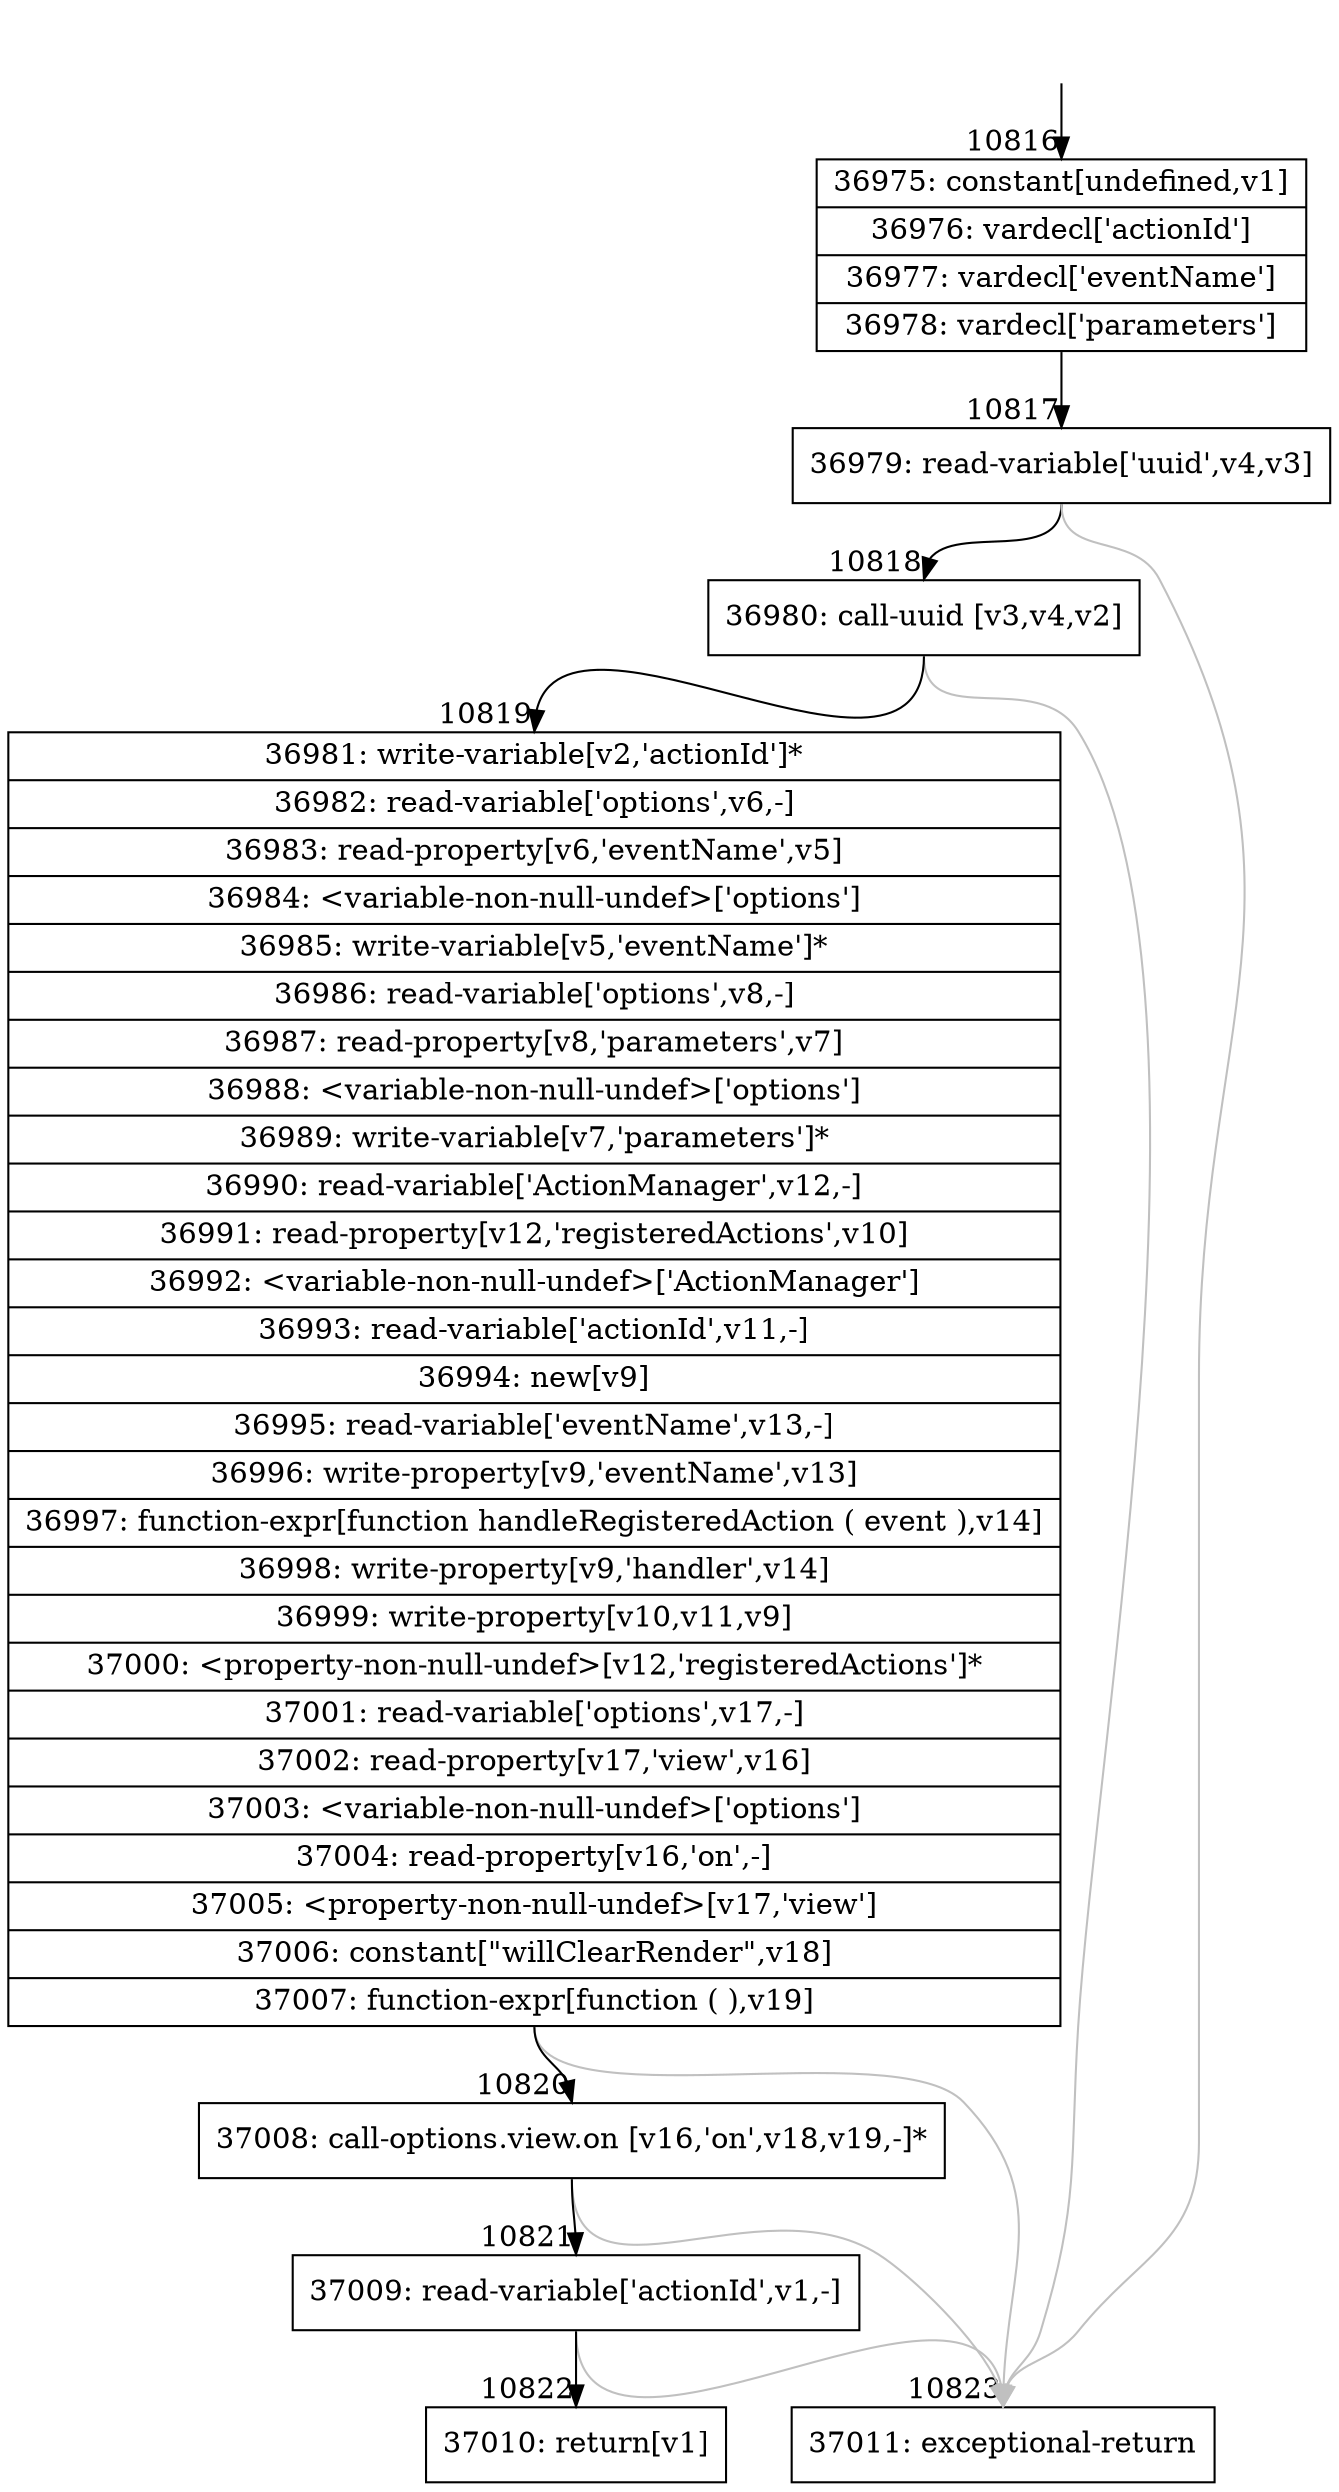 digraph {
rankdir="TD"
BB_entry902[shape=none,label=""];
BB_entry902 -> BB10816 [tailport=s, headport=n, headlabel="    10816"]
BB10816 [shape=record label="{36975: constant[undefined,v1]|36976: vardecl['actionId']|36977: vardecl['eventName']|36978: vardecl['parameters']}" ] 
BB10816 -> BB10817 [tailport=s, headport=n, headlabel="      10817"]
BB10817 [shape=record label="{36979: read-variable['uuid',v4,v3]}" ] 
BB10817 -> BB10818 [tailport=s, headport=n, headlabel="      10818"]
BB10817 -> BB10823 [tailport=s, headport=n, color=gray, headlabel="      10823"]
BB10818 [shape=record label="{36980: call-uuid [v3,v4,v2]}" ] 
BB10818 -> BB10819 [tailport=s, headport=n, headlabel="      10819"]
BB10818 -> BB10823 [tailport=s, headport=n, color=gray]
BB10819 [shape=record label="{36981: write-variable[v2,'actionId']*|36982: read-variable['options',v6,-]|36983: read-property[v6,'eventName',v5]|36984: \<variable-non-null-undef\>['options']|36985: write-variable[v5,'eventName']*|36986: read-variable['options',v8,-]|36987: read-property[v8,'parameters',v7]|36988: \<variable-non-null-undef\>['options']|36989: write-variable[v7,'parameters']*|36990: read-variable['ActionManager',v12,-]|36991: read-property[v12,'registeredActions',v10]|36992: \<variable-non-null-undef\>['ActionManager']|36993: read-variable['actionId',v11,-]|36994: new[v9]|36995: read-variable['eventName',v13,-]|36996: write-property[v9,'eventName',v13]|36997: function-expr[function handleRegisteredAction ( event ),v14]|36998: write-property[v9,'handler',v14]|36999: write-property[v10,v11,v9]|37000: \<property-non-null-undef\>[v12,'registeredActions']*|37001: read-variable['options',v17,-]|37002: read-property[v17,'view',v16]|37003: \<variable-non-null-undef\>['options']|37004: read-property[v16,'on',-]|37005: \<property-non-null-undef\>[v17,'view']|37006: constant[\"willClearRender\",v18]|37007: function-expr[function ( ),v19]}" ] 
BB10819 -> BB10820 [tailport=s, headport=n, headlabel="      10820"]
BB10819 -> BB10823 [tailport=s, headport=n, color=gray]
BB10820 [shape=record label="{37008: call-options.view.on [v16,'on',v18,v19,-]*}" ] 
BB10820 -> BB10821 [tailport=s, headport=n, headlabel="      10821"]
BB10820 -> BB10823 [tailport=s, headport=n, color=gray]
BB10821 [shape=record label="{37009: read-variable['actionId',v1,-]}" ] 
BB10821 -> BB10822 [tailport=s, headport=n, headlabel="      10822"]
BB10821 -> BB10823 [tailport=s, headport=n, color=gray]
BB10822 [shape=record label="{37010: return[v1]}" ] 
BB10823 [shape=record label="{37011: exceptional-return}" ] 
//#$~ 19177
}
